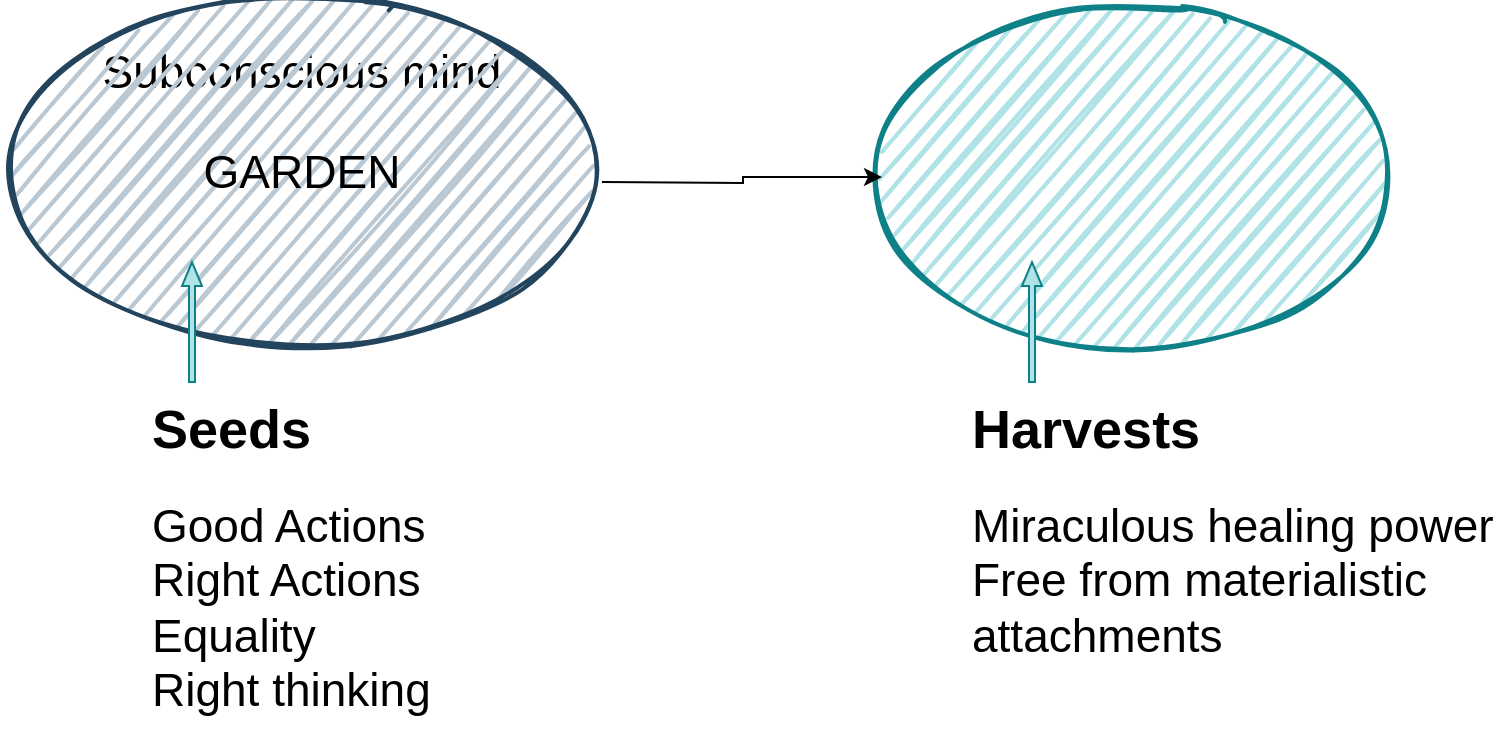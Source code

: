 <mxfile version="15.4.3" type="github">
  <diagram id="kgpKYQtTHZ0yAKxKKP6v" name="Page-1">
    <mxGraphModel dx="2276" dy="769" grid="1" gridSize="10" guides="1" tooltips="1" connect="1" arrows="1" fold="1" page="1" pageScale="1" pageWidth="850" pageHeight="1100" math="0" shadow="0">
      <root>
        <mxCell id="0" />
        <mxCell id="1" parent="0" />
        <mxCell id="PkFjDZNRQ1d5nHVOUc1E-2" value="Subconscious mind" style="text;html=1;strokeColor=none;fillColor=none;align=center;verticalAlign=middle;whiteSpace=wrap;rounded=0;fontSize=23;" vertex="1" parent="1">
          <mxGeometry x="-170" y="70" width="240" height="30" as="geometry" />
        </mxCell>
        <mxCell id="PkFjDZNRQ1d5nHVOUc1E-3" value="" style="ellipse;whiteSpace=wrap;html=1;strokeWidth=2;fillWeight=2;hachureGap=8;fillStyle=dots;sketch=1;fontSize=23;fillColor=#bac8d3;strokeColor=#23445d;" vertex="1" parent="1">
          <mxGeometry x="-200" y="50" width="300" height="170" as="geometry" />
        </mxCell>
        <mxCell id="PkFjDZNRQ1d5nHVOUc1E-4" value="GARDEN" style="text;html=1;strokeColor=none;fillColor=none;align=center;verticalAlign=middle;whiteSpace=wrap;rounded=0;fontSize=23;" vertex="1" parent="1">
          <mxGeometry x="-80" y="120" width="60" height="30" as="geometry" />
        </mxCell>
        <mxCell id="PkFjDZNRQ1d5nHVOUc1E-7" value="" style="shape=singleArrow;direction=north;whiteSpace=wrap;html=1;fontSize=23;fillColor=#b0e3e6;strokeColor=#0e8088;" vertex="1" parent="1">
          <mxGeometry x="-110" y="180" width="10" height="60" as="geometry" />
        </mxCell>
        <mxCell id="PkFjDZNRQ1d5nHVOUc1E-9" value="&lt;h1 style=&quot;font-size: 27px&quot;&gt;Seeds&lt;/h1&gt;&lt;div&gt;Good Actions&lt;/div&gt;&lt;div&gt;Right Actions&lt;/div&gt;&lt;div&gt;Equality&lt;/div&gt;&lt;div&gt;Right thinking&lt;/div&gt;" style="text;html=1;strokeColor=none;fillColor=none;spacing=5;spacingTop=-20;whiteSpace=wrap;overflow=hidden;rounded=0;fontSize=23;" vertex="1" parent="1">
          <mxGeometry x="-130" y="240" width="230" height="180" as="geometry" />
        </mxCell>
        <mxCell id="PkFjDZNRQ1d5nHVOUc1E-10" value="" style="ellipse;whiteSpace=wrap;html=1;strokeWidth=2;fillWeight=2;hachureGap=8;fillColor=#b0e3e6;fillStyle=dots;sketch=1;fontSize=27;strokeColor=#0e8088;" vertex="1" parent="1">
          <mxGeometry x="240" y="50" width="250" height="175" as="geometry" />
        </mxCell>
        <mxCell id="PkFjDZNRQ1d5nHVOUc1E-11" value="" style="endArrow=classic;html=1;rounded=0;fontSize=27;edgeStyle=orthogonalEdgeStyle;" edge="1" parent="1" target="PkFjDZNRQ1d5nHVOUc1E-10">
          <mxGeometry width="50" height="50" relative="1" as="geometry">
            <mxPoint x="100" y="140" as="sourcePoint" />
            <mxPoint x="230" y="140" as="targetPoint" />
          </mxGeometry>
        </mxCell>
        <mxCell id="PkFjDZNRQ1d5nHVOUc1E-14" value="" style="shape=singleArrow;direction=north;whiteSpace=wrap;html=1;fontSize=23;fillColor=#b0e3e6;strokeColor=#0e8088;" vertex="1" parent="1">
          <mxGeometry x="310" y="180" width="10" height="60" as="geometry" />
        </mxCell>
        <mxCell id="PkFjDZNRQ1d5nHVOUc1E-15" value="&lt;h1 style=&quot;font-size: 27px&quot;&gt;Harvests&lt;/h1&gt;&lt;div&gt;Miraculous healing power&lt;/div&gt;&lt;div&gt;Free from materialistic&amp;nbsp;&lt;br&gt;attachments&lt;/div&gt;" style="text;html=1;strokeColor=none;fillColor=none;spacing=5;spacingTop=-20;whiteSpace=wrap;overflow=hidden;rounded=0;fontSize=23;" vertex="1" parent="1">
          <mxGeometry x="280" y="240" width="270" height="180" as="geometry" />
        </mxCell>
      </root>
    </mxGraphModel>
  </diagram>
</mxfile>
